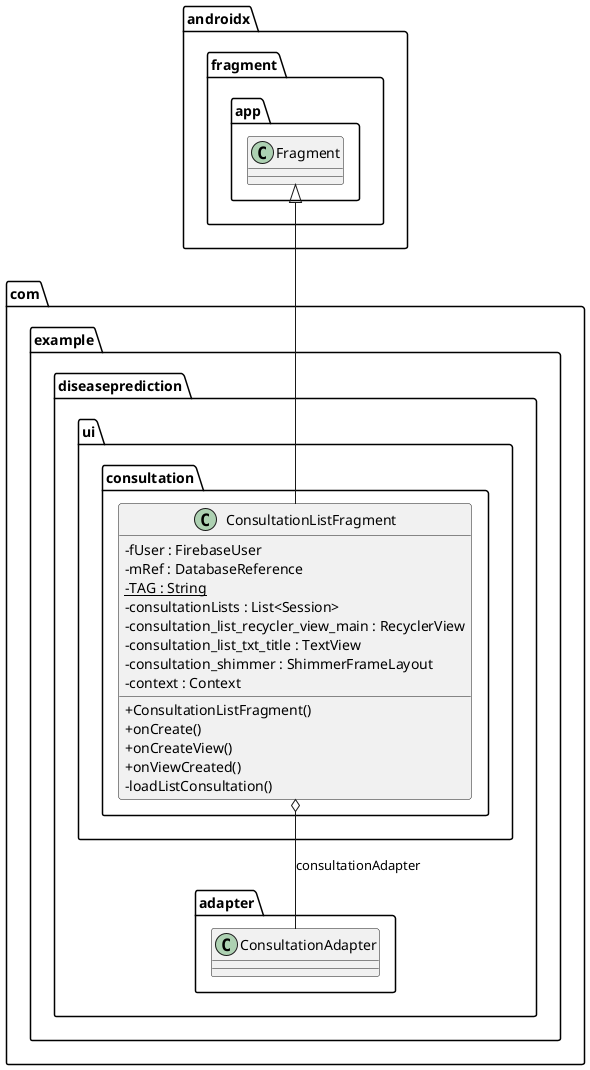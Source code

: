 @startuml

  namespace com.example.diseaseprediction {
    namespace ui.consultation {
    skinparam classAttributeIconSize 0
      class com.example.diseaseprediction.ui.consultation.ConsultationListFragment {
          - fUser : FirebaseUser
          - mRef : DatabaseReference
          {static} - TAG : String
          - consultationLists : List<Session>
          - consultation_list_recycler_view_main : RecyclerView
          - consultation_list_txt_title : TextView
          - consultation_shimmer : ShimmerFrameLayout
          - context : Context
          + ConsultationListFragment()
          + onCreate()
          + onCreateView()
          + onViewCreated()
          - loadListConsultation()
      }
    }
  }
  

  com.example.diseaseprediction.ui.consultation.ConsultationListFragment -up-|> androidx.fragment.app.Fragment
  com.example.diseaseprediction.ui.consultation.ConsultationListFragment o-- com.example.diseaseprediction.adapter.ConsultationAdapter : consultationAdapter



@enduml
